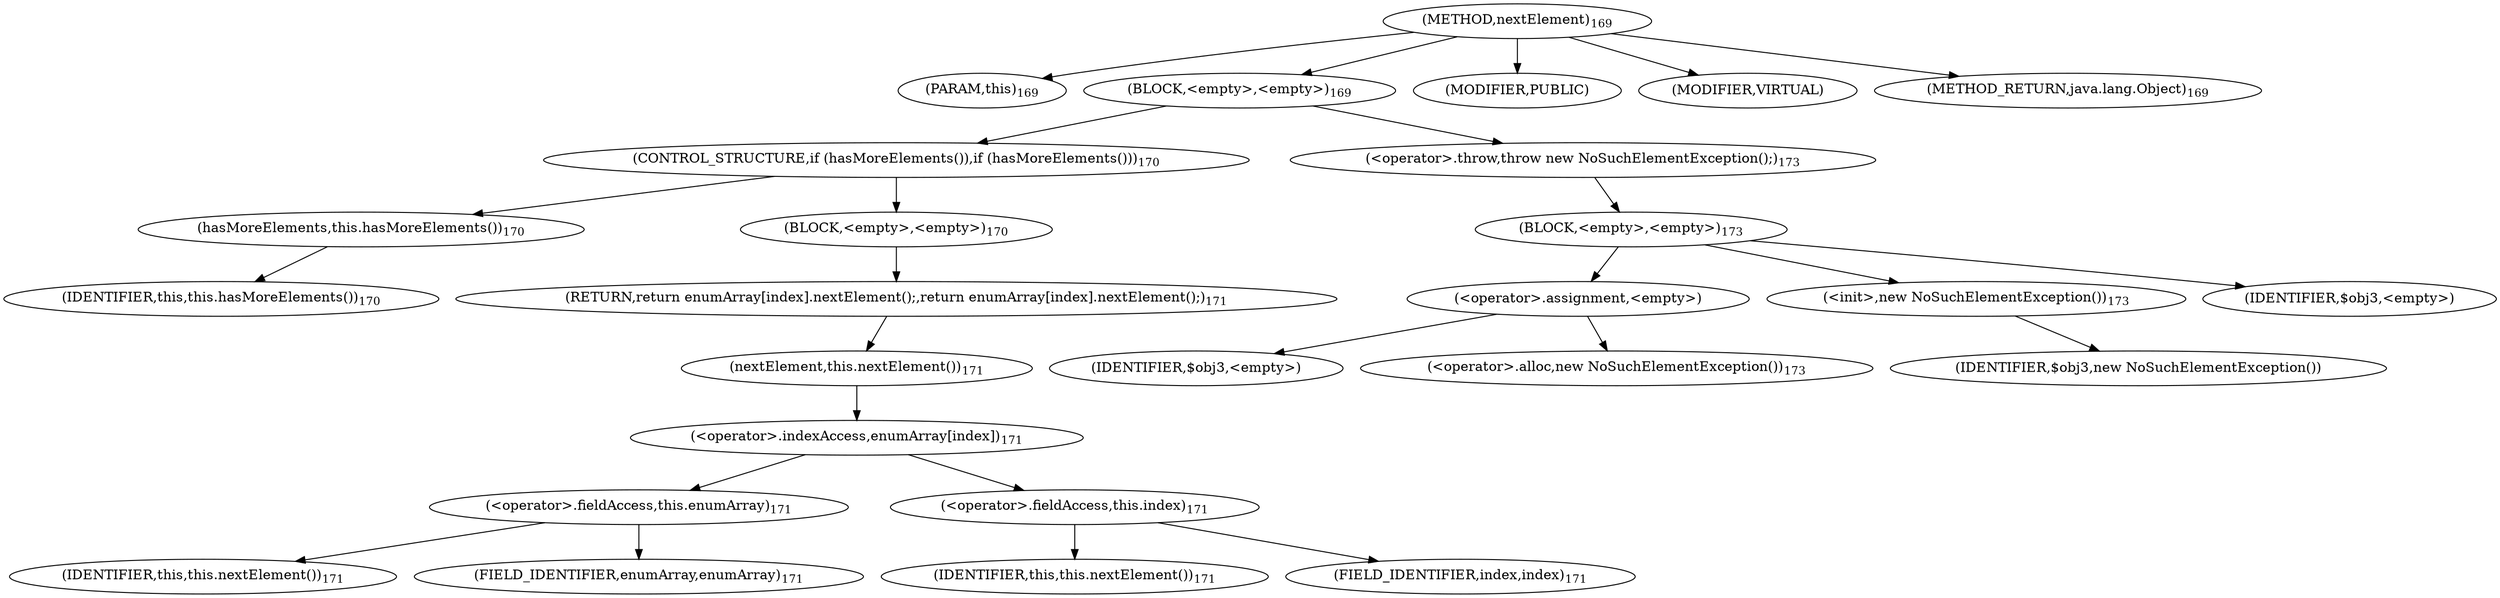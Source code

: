 digraph "nextElement" {  
"225" [label = <(METHOD,nextElement)<SUB>169</SUB>> ]
"40" [label = <(PARAM,this)<SUB>169</SUB>> ]
"226" [label = <(BLOCK,&lt;empty&gt;,&lt;empty&gt;)<SUB>169</SUB>> ]
"227" [label = <(CONTROL_STRUCTURE,if (hasMoreElements()),if (hasMoreElements()))<SUB>170</SUB>> ]
"228" [label = <(hasMoreElements,this.hasMoreElements())<SUB>170</SUB>> ]
"39" [label = <(IDENTIFIER,this,this.hasMoreElements())<SUB>170</SUB>> ]
"229" [label = <(BLOCK,&lt;empty&gt;,&lt;empty&gt;)<SUB>170</SUB>> ]
"230" [label = <(RETURN,return enumArray[index].nextElement();,return enumArray[index].nextElement();)<SUB>171</SUB>> ]
"231" [label = <(nextElement,this.nextElement())<SUB>171</SUB>> ]
"232" [label = <(&lt;operator&gt;.indexAccess,enumArray[index])<SUB>171</SUB>> ]
"233" [label = <(&lt;operator&gt;.fieldAccess,this.enumArray)<SUB>171</SUB>> ]
"234" [label = <(IDENTIFIER,this,this.nextElement())<SUB>171</SUB>> ]
"235" [label = <(FIELD_IDENTIFIER,enumArray,enumArray)<SUB>171</SUB>> ]
"236" [label = <(&lt;operator&gt;.fieldAccess,this.index)<SUB>171</SUB>> ]
"237" [label = <(IDENTIFIER,this,this.nextElement())<SUB>171</SUB>> ]
"238" [label = <(FIELD_IDENTIFIER,index,index)<SUB>171</SUB>> ]
"239" [label = <(&lt;operator&gt;.throw,throw new NoSuchElementException();)<SUB>173</SUB>> ]
"240" [label = <(BLOCK,&lt;empty&gt;,&lt;empty&gt;)<SUB>173</SUB>> ]
"241" [label = <(&lt;operator&gt;.assignment,&lt;empty&gt;)> ]
"242" [label = <(IDENTIFIER,$obj3,&lt;empty&gt;)> ]
"243" [label = <(&lt;operator&gt;.alloc,new NoSuchElementException())<SUB>173</SUB>> ]
"244" [label = <(&lt;init&gt;,new NoSuchElementException())<SUB>173</SUB>> ]
"245" [label = <(IDENTIFIER,$obj3,new NoSuchElementException())> ]
"246" [label = <(IDENTIFIER,$obj3,&lt;empty&gt;)> ]
"247" [label = <(MODIFIER,PUBLIC)> ]
"248" [label = <(MODIFIER,VIRTUAL)> ]
"249" [label = <(METHOD_RETURN,java.lang.Object)<SUB>169</SUB>> ]
  "225" -> "40" 
  "225" -> "226" 
  "225" -> "247" 
  "225" -> "248" 
  "225" -> "249" 
  "226" -> "227" 
  "226" -> "239" 
  "227" -> "228" 
  "227" -> "229" 
  "228" -> "39" 
  "229" -> "230" 
  "230" -> "231" 
  "231" -> "232" 
  "232" -> "233" 
  "232" -> "236" 
  "233" -> "234" 
  "233" -> "235" 
  "236" -> "237" 
  "236" -> "238" 
  "239" -> "240" 
  "240" -> "241" 
  "240" -> "244" 
  "240" -> "246" 
  "241" -> "242" 
  "241" -> "243" 
  "244" -> "245" 
}

